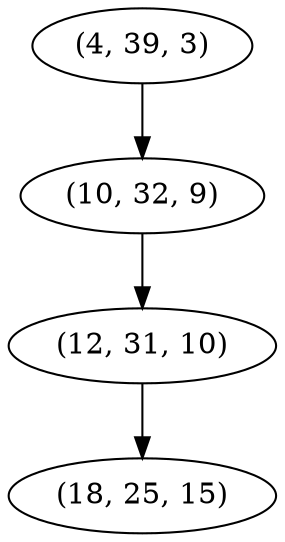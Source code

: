 digraph tree {
    "(4, 39, 3)";
    "(10, 32, 9)";
    "(12, 31, 10)";
    "(18, 25, 15)";
    "(4, 39, 3)" -> "(10, 32, 9)";
    "(10, 32, 9)" -> "(12, 31, 10)";
    "(12, 31, 10)" -> "(18, 25, 15)";
}

